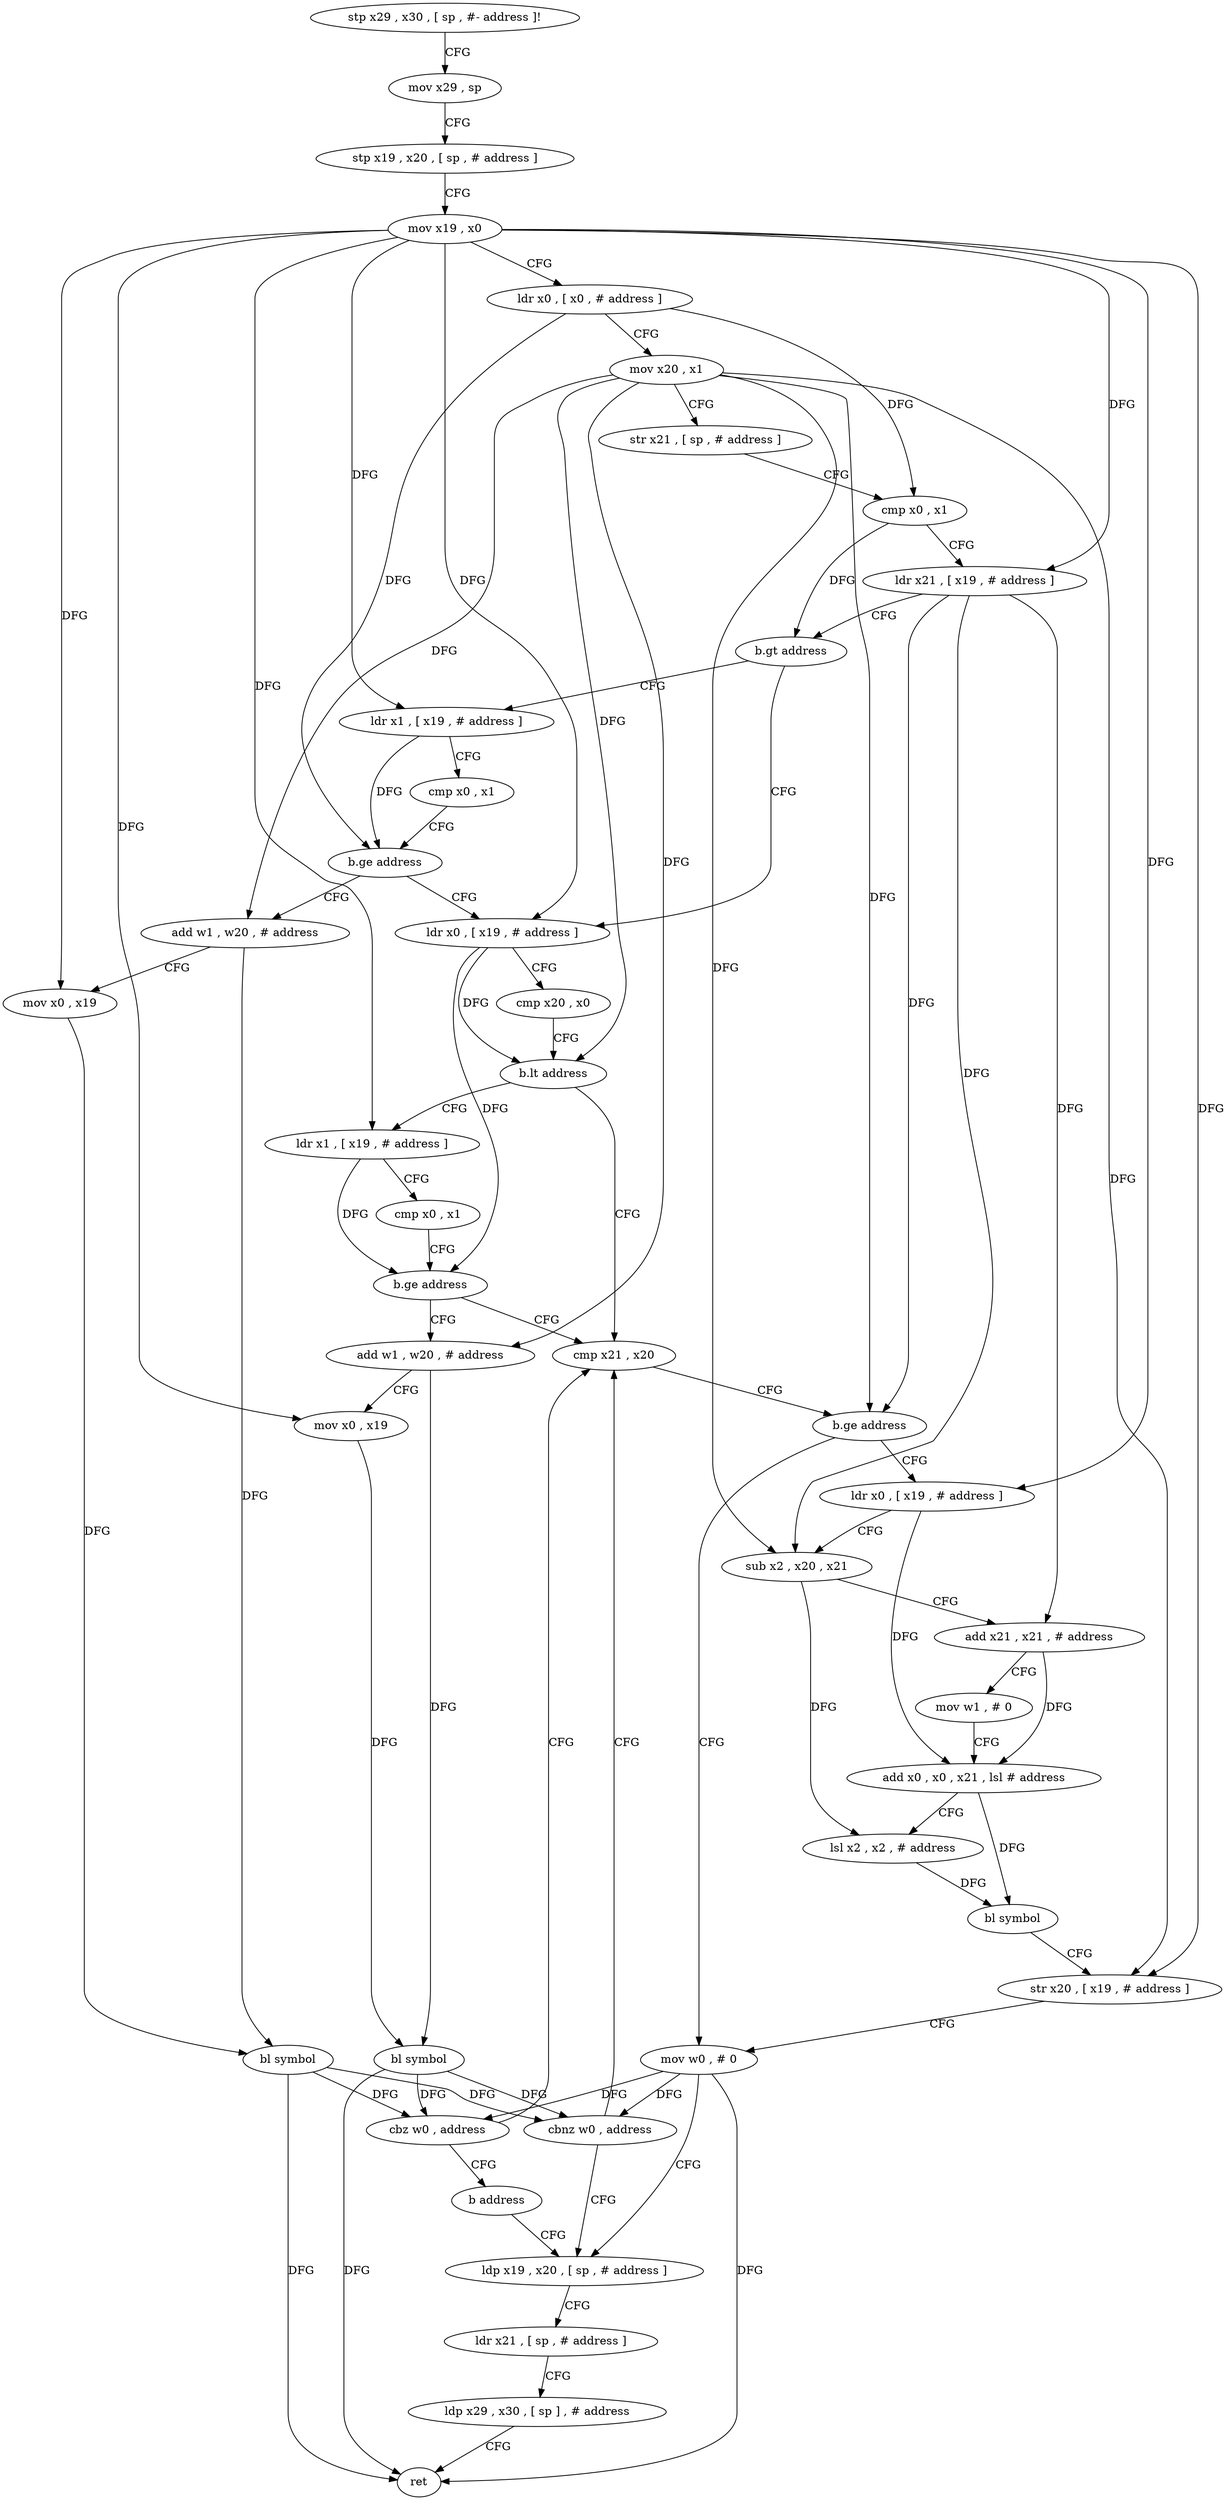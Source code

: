 digraph "func" {
"4325176" [label = "stp x29 , x30 , [ sp , #- address ]!" ]
"4325180" [label = "mov x29 , sp" ]
"4325184" [label = "stp x19 , x20 , [ sp , # address ]" ]
"4325188" [label = "mov x19 , x0" ]
"4325192" [label = "ldr x0 , [ x0 , # address ]" ]
"4325196" [label = "mov x20 , x1" ]
"4325200" [label = "str x21 , [ sp , # address ]" ]
"4325204" [label = "cmp x0 , x1" ]
"4325208" [label = "ldr x21 , [ x19 , # address ]" ]
"4325212" [label = "b.gt address" ]
"4325304" [label = "ldr x0 , [ x19 , # address ]" ]
"4325216" [label = "ldr x1 , [ x19 , # address ]" ]
"4325308" [label = "cmp x20 , x0" ]
"4325312" [label = "b.lt address" ]
"4325244" [label = "cmp x21 , x20" ]
"4325316" [label = "ldr x1 , [ x19 , # address ]" ]
"4325220" [label = "cmp x0 , x1" ]
"4325224" [label = "b.ge address" ]
"4325228" [label = "add w1 , w20 , # address" ]
"4325248" [label = "b.ge address" ]
"4325284" [label = "mov w0 , # 0" ]
"4325252" [label = "ldr x0 , [ x19 , # address ]" ]
"4325320" [label = "cmp x0 , x1" ]
"4325324" [label = "b.ge address" ]
"4325328" [label = "add w1 , w20 , # address" ]
"4325232" [label = "mov x0 , x19" ]
"4325236" [label = "bl symbol" ]
"4325240" [label = "cbnz w0 , address" ]
"4325288" [label = "ldp x19 , x20 , [ sp , # address ]" ]
"4325256" [label = "sub x2 , x20 , x21" ]
"4325260" [label = "add x21 , x21 , # address" ]
"4325264" [label = "mov w1 , # 0" ]
"4325268" [label = "add x0 , x0 , x21 , lsl # address" ]
"4325272" [label = "lsl x2 , x2 , # address" ]
"4325276" [label = "bl symbol" ]
"4325280" [label = "str x20 , [ x19 , # address ]" ]
"4325332" [label = "mov x0 , x19" ]
"4325336" [label = "bl symbol" ]
"4325340" [label = "cbz w0 , address" ]
"4325344" [label = "b address" ]
"4325292" [label = "ldr x21 , [ sp , # address ]" ]
"4325296" [label = "ldp x29 , x30 , [ sp ] , # address" ]
"4325300" [label = "ret" ]
"4325176" -> "4325180" [ label = "CFG" ]
"4325180" -> "4325184" [ label = "CFG" ]
"4325184" -> "4325188" [ label = "CFG" ]
"4325188" -> "4325192" [ label = "CFG" ]
"4325188" -> "4325208" [ label = "DFG" ]
"4325188" -> "4325304" [ label = "DFG" ]
"4325188" -> "4325216" [ label = "DFG" ]
"4325188" -> "4325316" [ label = "DFG" ]
"4325188" -> "4325232" [ label = "DFG" ]
"4325188" -> "4325252" [ label = "DFG" ]
"4325188" -> "4325280" [ label = "DFG" ]
"4325188" -> "4325332" [ label = "DFG" ]
"4325192" -> "4325196" [ label = "CFG" ]
"4325192" -> "4325204" [ label = "DFG" ]
"4325192" -> "4325224" [ label = "DFG" ]
"4325196" -> "4325200" [ label = "CFG" ]
"4325196" -> "4325312" [ label = "DFG" ]
"4325196" -> "4325248" [ label = "DFG" ]
"4325196" -> "4325228" [ label = "DFG" ]
"4325196" -> "4325256" [ label = "DFG" ]
"4325196" -> "4325280" [ label = "DFG" ]
"4325196" -> "4325328" [ label = "DFG" ]
"4325200" -> "4325204" [ label = "CFG" ]
"4325204" -> "4325208" [ label = "CFG" ]
"4325204" -> "4325212" [ label = "DFG" ]
"4325208" -> "4325212" [ label = "CFG" ]
"4325208" -> "4325248" [ label = "DFG" ]
"4325208" -> "4325256" [ label = "DFG" ]
"4325208" -> "4325260" [ label = "DFG" ]
"4325212" -> "4325304" [ label = "CFG" ]
"4325212" -> "4325216" [ label = "CFG" ]
"4325304" -> "4325308" [ label = "CFG" ]
"4325304" -> "4325312" [ label = "DFG" ]
"4325304" -> "4325324" [ label = "DFG" ]
"4325216" -> "4325220" [ label = "CFG" ]
"4325216" -> "4325224" [ label = "DFG" ]
"4325308" -> "4325312" [ label = "CFG" ]
"4325312" -> "4325244" [ label = "CFG" ]
"4325312" -> "4325316" [ label = "CFG" ]
"4325244" -> "4325248" [ label = "CFG" ]
"4325316" -> "4325320" [ label = "CFG" ]
"4325316" -> "4325324" [ label = "DFG" ]
"4325220" -> "4325224" [ label = "CFG" ]
"4325224" -> "4325304" [ label = "CFG" ]
"4325224" -> "4325228" [ label = "CFG" ]
"4325228" -> "4325232" [ label = "CFG" ]
"4325228" -> "4325236" [ label = "DFG" ]
"4325248" -> "4325284" [ label = "CFG" ]
"4325248" -> "4325252" [ label = "CFG" ]
"4325284" -> "4325288" [ label = "CFG" ]
"4325284" -> "4325240" [ label = "DFG" ]
"4325284" -> "4325340" [ label = "DFG" ]
"4325284" -> "4325300" [ label = "DFG" ]
"4325252" -> "4325256" [ label = "CFG" ]
"4325252" -> "4325268" [ label = "DFG" ]
"4325320" -> "4325324" [ label = "CFG" ]
"4325324" -> "4325244" [ label = "CFG" ]
"4325324" -> "4325328" [ label = "CFG" ]
"4325328" -> "4325332" [ label = "CFG" ]
"4325328" -> "4325336" [ label = "DFG" ]
"4325232" -> "4325236" [ label = "DFG" ]
"4325236" -> "4325240" [ label = "DFG" ]
"4325236" -> "4325340" [ label = "DFG" ]
"4325236" -> "4325300" [ label = "DFG" ]
"4325240" -> "4325288" [ label = "CFG" ]
"4325240" -> "4325244" [ label = "CFG" ]
"4325288" -> "4325292" [ label = "CFG" ]
"4325256" -> "4325260" [ label = "CFG" ]
"4325256" -> "4325272" [ label = "DFG" ]
"4325260" -> "4325264" [ label = "CFG" ]
"4325260" -> "4325268" [ label = "DFG" ]
"4325264" -> "4325268" [ label = "CFG" ]
"4325268" -> "4325272" [ label = "CFG" ]
"4325268" -> "4325276" [ label = "DFG" ]
"4325272" -> "4325276" [ label = "DFG" ]
"4325276" -> "4325280" [ label = "CFG" ]
"4325280" -> "4325284" [ label = "CFG" ]
"4325332" -> "4325336" [ label = "DFG" ]
"4325336" -> "4325340" [ label = "DFG" ]
"4325336" -> "4325240" [ label = "DFG" ]
"4325336" -> "4325300" [ label = "DFG" ]
"4325340" -> "4325244" [ label = "CFG" ]
"4325340" -> "4325344" [ label = "CFG" ]
"4325344" -> "4325288" [ label = "CFG" ]
"4325292" -> "4325296" [ label = "CFG" ]
"4325296" -> "4325300" [ label = "CFG" ]
}
